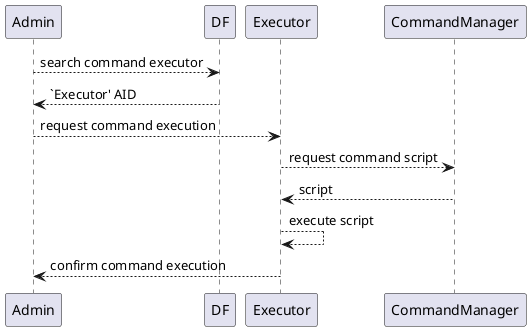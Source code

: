 @startuml command_execution-sequence_diagram

Admin --> DF                            : search command executor
DF --> Admin                            : `Executor' AID
Admin --> Executor                      : request command execution
Executor --> CommandManager             : request command script
CommandManager --> Executor             : script
Executor --> Executor                   : execute script
Executor --> Admin                      : confirm command execution

@enduml
